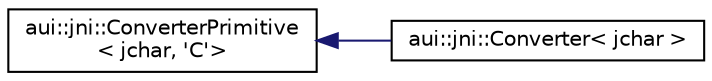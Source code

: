 digraph "Graphical Class Hierarchy"
{
 // LATEX_PDF_SIZE
  edge [fontname="Helvetica",fontsize="10",labelfontname="Helvetica",labelfontsize="10"];
  node [fontname="Helvetica",fontsize="10",shape=record];
  rankdir="LR";
  Node0 [label="aui::jni::ConverterPrimitive\l\< jchar, 'C'\>",height=0.2,width=0.4,color="black", fillcolor="white", style="filled",URL="$structaui_1_1jni_1_1ConverterPrimitive.html",tooltip=" "];
  Node0 -> Node1 [dir="back",color="midnightblue",fontsize="10",style="solid",fontname="Helvetica"];
  Node1 [label="aui::jni::Converter\< jchar \>",height=0.2,width=0.4,color="black", fillcolor="white", style="filled",URL="$structaui_1_1jni_1_1Converter_3_01jchar_01_4.html",tooltip=" "];
}
